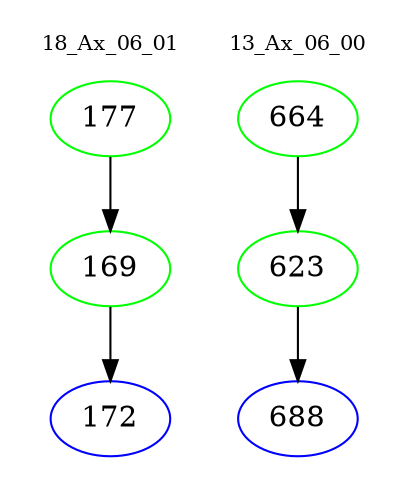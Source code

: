 digraph{
subgraph cluster_0 {
color = white
label = "18_Ax_06_01";
fontsize=10;
T0_177 [label="177", color="green"]
T0_177 -> T0_169 [color="black"]
T0_169 [label="169", color="green"]
T0_169 -> T0_172 [color="black"]
T0_172 [label="172", color="blue"]
}
subgraph cluster_1 {
color = white
label = "13_Ax_06_00";
fontsize=10;
T1_664 [label="664", color="green"]
T1_664 -> T1_623 [color="black"]
T1_623 [label="623", color="green"]
T1_623 -> T1_688 [color="black"]
T1_688 [label="688", color="blue"]
}
}
